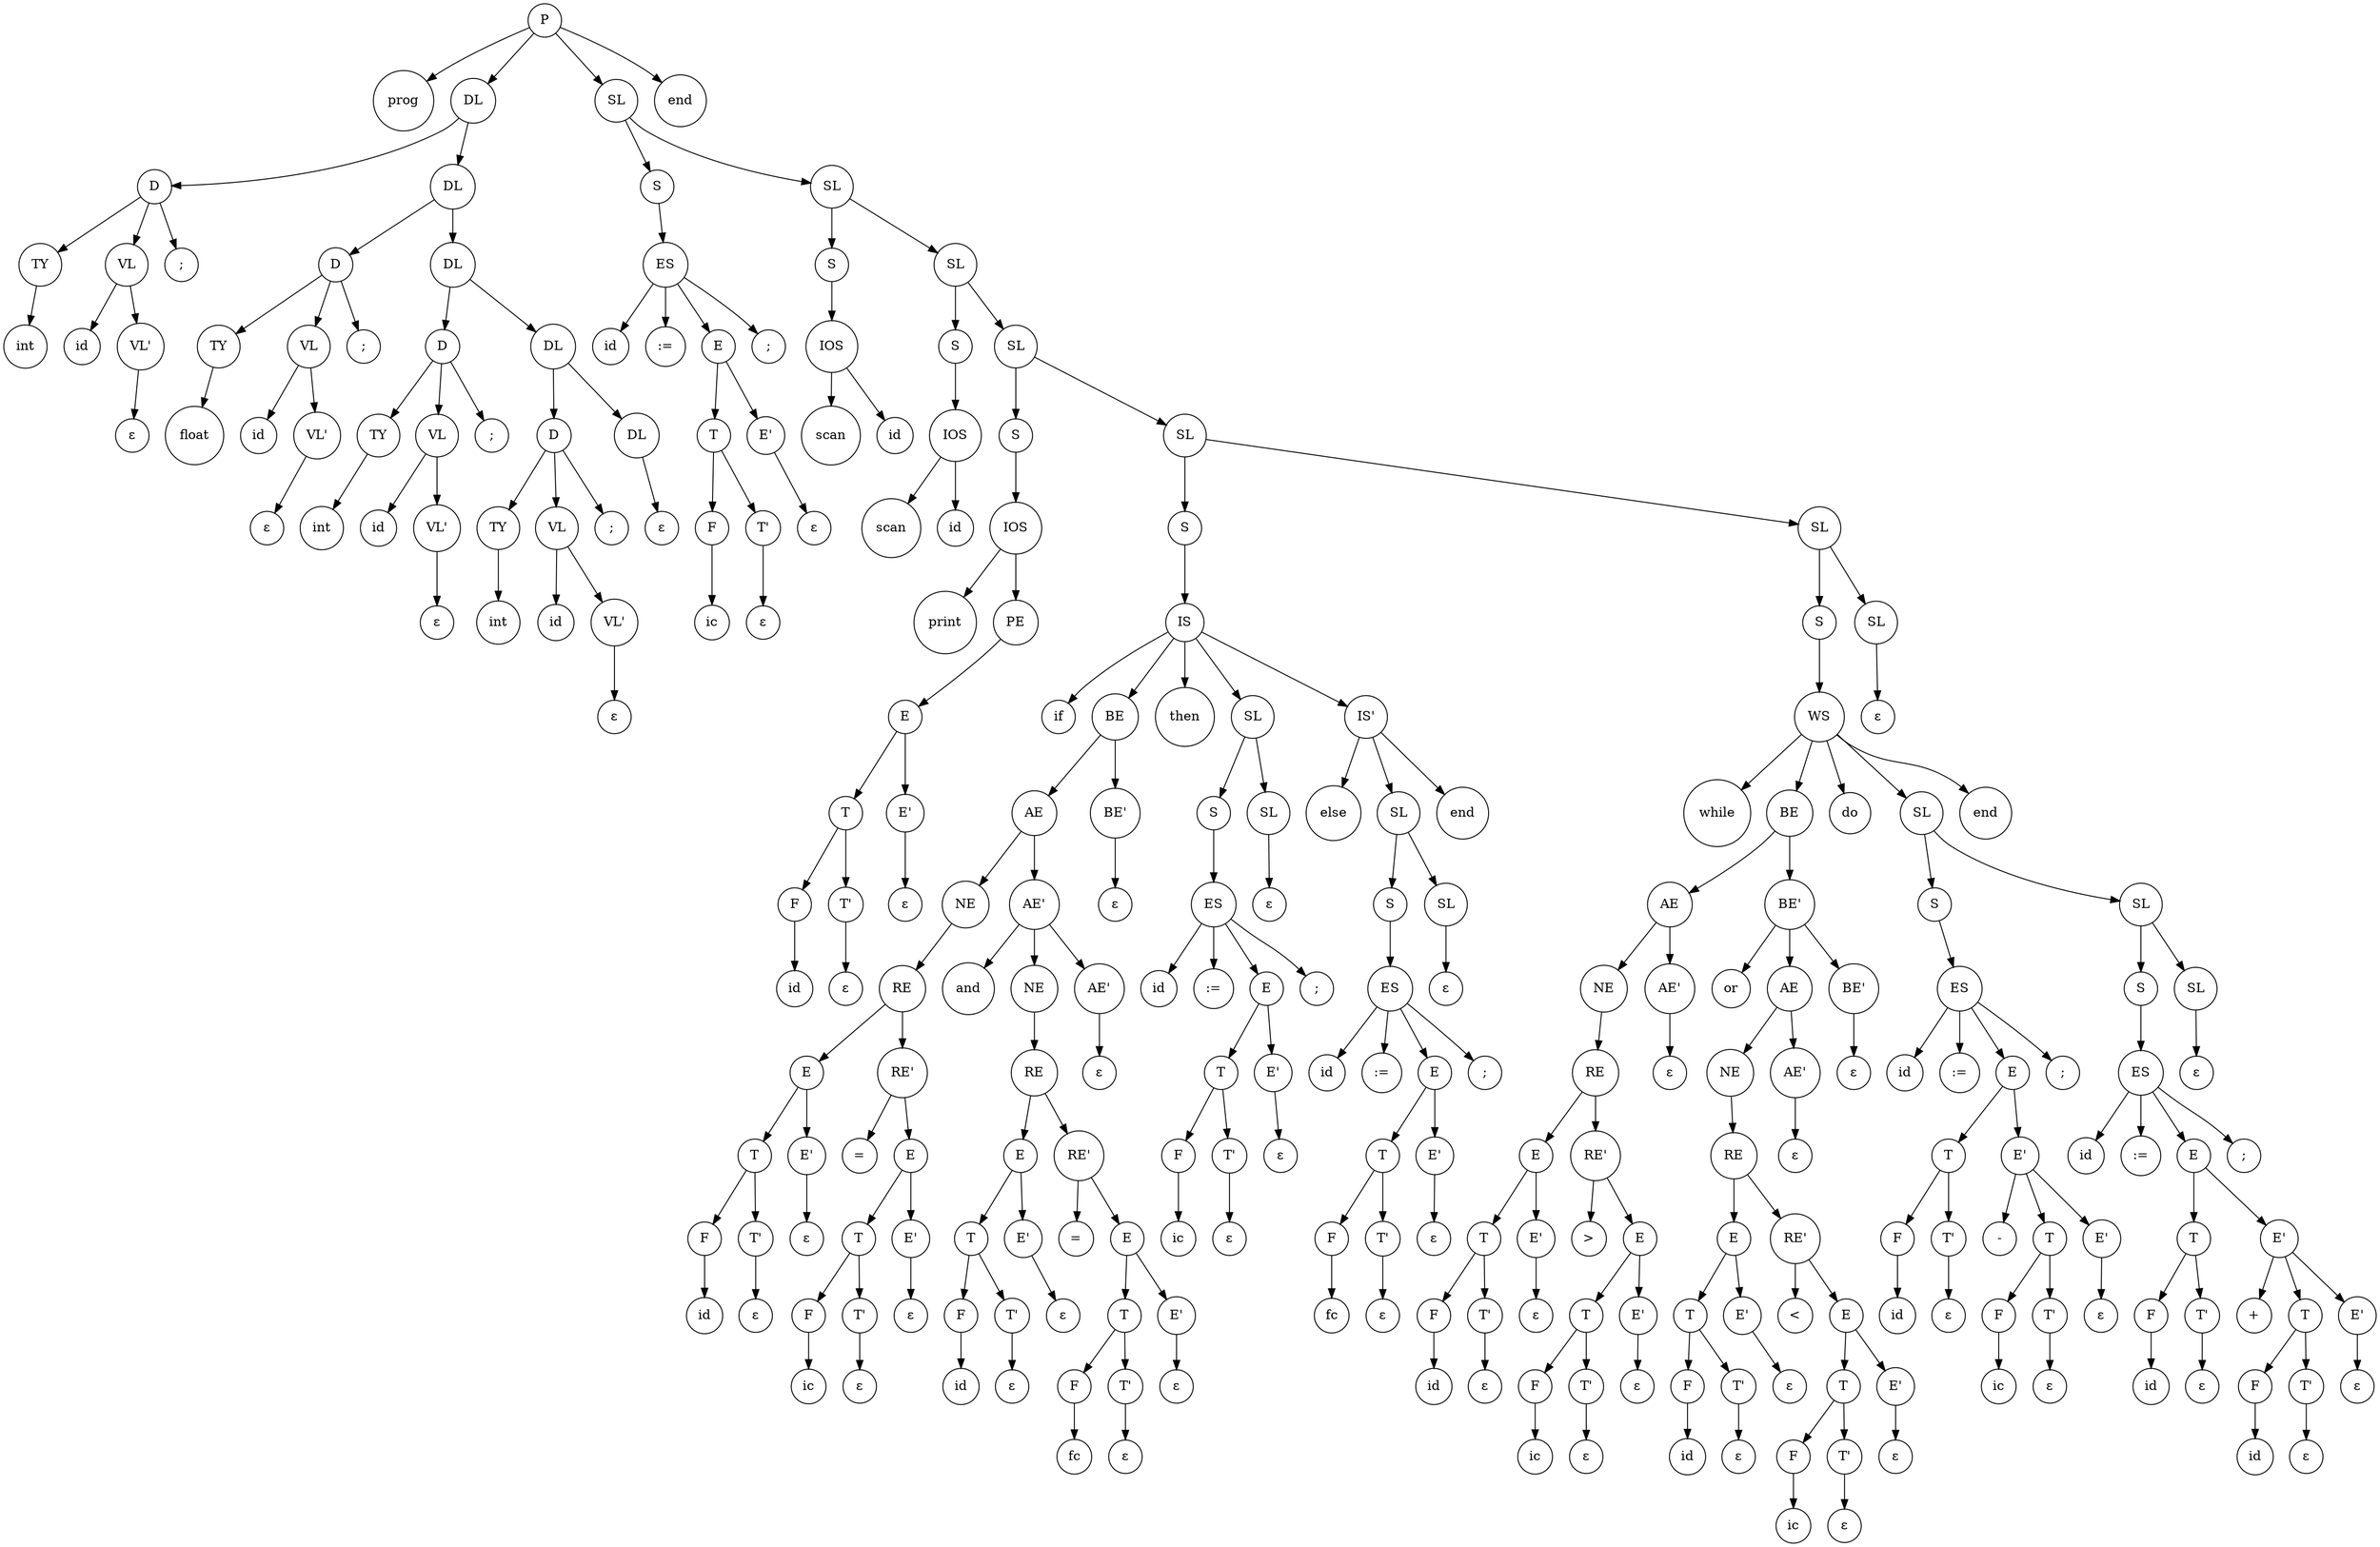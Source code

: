 digraph G {
node [shape="circle"]
	1 [label="P"]
	3 [label="prog"]
	1 -> 3
	4 [label="DL"]
	1 -> 4
	5 [label="SL"]
	1 -> 5
	6 [label="end"]
	1 -> 6
	7 [label="D"]
	4 -> 7
	8 [label="DL"]
	4 -> 8
	44 [label="S"]
	5 -> 44
	45 [label="SL"]
	5 -> 45
	9 [label="TY"]
	7 -> 9
	10 [label="VL"]
	7 -> 10
	11 [label=";"]
	7 -> 11
	16 [label="D"]
	8 -> 16
	17 [label="DL"]
	8 -> 17
	46 [label="ES"]
	44 -> 46
	58 [label="S"]
	45 -> 58
	59 [label="SL"]
	45 -> 59
	12 [label="int"]
	9 -> 12
	13 [label="id"]
	10 -> 13
	14 [label="VL'"]
	10 -> 14
	18 [label="TY"]
	16 -> 18
	19 [label="VL"]
	16 -> 19
	20 [label=";"]
	16 -> 20
	25 [label="D"]
	17 -> 25
	26 [label="DL"]
	17 -> 26
	47 [label="id"]
	46 -> 47
	48 [label=":="]
	46 -> 48
	49 [label="E"]
	46 -> 49
	50 [label=";"]
	46 -> 50
	60 [label="IOS"]
	58 -> 60
	63 [label="S"]
	59 -> 63
	64 [label="SL"]
	59 -> 64
	15 [label="ε"]
	14 -> 15
	21 [label="float"]
	18 -> 21
	22 [label="id"]
	19 -> 22
	23 [label="VL'"]
	19 -> 23
	27 [label="TY"]
	25 -> 27
	28 [label="VL"]
	25 -> 28
	29 [label=";"]
	25 -> 29
	34 [label="D"]
	26 -> 34
	35 [label="DL"]
	26 -> 35
	51 [label="T"]
	49 -> 51
	52 [label="E'"]
	49 -> 52
	61 [label="scan"]
	60 -> 61
	62 [label="id"]
	60 -> 62
	65 [label="IOS"]
	63 -> 65
	68 [label="S"]
	64 -> 68
	69 [label="SL"]
	64 -> 69
	24 [label="ε"]
	23 -> 24
	30 [label="int"]
	27 -> 30
	31 [label="id"]
	28 -> 31
	32 [label="VL'"]
	28 -> 32
	36 [label="TY"]
	34 -> 36
	37 [label="VL"]
	34 -> 37
	38 [label=";"]
	34 -> 38
	43 [label="ε"]
	35 -> 43
	53 [label="F"]
	51 -> 53
	54 [label="T'"]
	51 -> 54
	57 [label="ε"]
	52 -> 57
	66 [label="scan"]
	65 -> 66
	67 [label="id"]
	65 -> 67
	70 [label="IOS"]
	68 -> 70
	81 [label="S"]
	69 -> 81
	82 [label="SL"]
	69 -> 82
	33 [label="ε"]
	32 -> 33
	39 [label="int"]
	36 -> 39
	40 [label="id"]
	37 -> 40
	41 [label="VL'"]
	37 -> 41
	55 [label="ic"]
	53 -> 55
	56 [label="ε"]
	54 -> 56
	71 [label="print"]
	70 -> 71
	72 [label="PE"]
	70 -> 72
	83 [label="IS"]
	81 -> 83
	169 [label="S"]
	82 -> 169
	170 [label="SL"]
	82 -> 170
	42 [label="ε"]
	41 -> 42
	73 [label="E"]
	72 -> 73
	84 [label="if"]
	83 -> 84
	85 [label="BE"]
	83 -> 85
	86 [label="then"]
	83 -> 86
	87 [label="SL"]
	83 -> 87
	88 [label="IS'"]
	83 -> 88
	171 [label="WS"]
	169 -> 171
	270 [label="ε"]
	170 -> 270
	74 [label="T"]
	73 -> 74
	75 [label="E'"]
	73 -> 75
	89 [label="AE"]
	85 -> 89
	90 [label="BE'"]
	85 -> 90
	136 [label="S"]
	87 -> 136
	137 [label="SL"]
	87 -> 137
	151 [label="else"]
	88 -> 151
	152 [label="SL"]
	88 -> 152
	153 [label="end"]
	88 -> 153
	172 [label="while"]
	171 -> 172
	173 [label="BE"]
	171 -> 173
	174 [label="do"]
	171 -> 174
	175 [label="SL"]
	171 -> 175
	176 [label="end"]
	171 -> 176
	76 [label="F"]
	74 -> 76
	77 [label="T'"]
	74 -> 77
	80 [label="ε"]
	75 -> 80
	91 [label="NE"]
	89 -> 91
	92 [label="AE'"]
	89 -> 92
	135 [label="ε"]
	90 -> 135
	138 [label="ES"]
	136 -> 138
	150 [label="ε"]
	137 -> 150
	154 [label="S"]
	152 -> 154
	155 [label="SL"]
	152 -> 155
	177 [label="AE"]
	173 -> 177
	178 [label="BE'"]
	173 -> 178
	227 [label="S"]
	175 -> 227
	228 [label="SL"]
	175 -> 228
	78 [label="id"]
	76 -> 78
	79 [label="ε"]
	77 -> 79
	93 [label="RE"]
	91 -> 93
	112 [label="and"]
	92 -> 112
	113 [label="NE"]
	92 -> 113
	114 [label="AE'"]
	92 -> 114
	139 [label="id"]
	138 -> 139
	140 [label=":="]
	138 -> 140
	141 [label="E"]
	138 -> 141
	142 [label=";"]
	138 -> 142
	156 [label="ES"]
	154 -> 156
	168 [label="ε"]
	155 -> 168
	179 [label="NE"]
	177 -> 179
	180 [label="AE'"]
	177 -> 180
	201 [label="or"]
	178 -> 201
	202 [label="AE"]
	178 -> 202
	203 [label="BE'"]
	178 -> 203
	229 [label="ES"]
	227 -> 229
	248 [label="S"]
	228 -> 248
	249 [label="SL"]
	228 -> 249
	94 [label="E"]
	93 -> 94
	95 [label="RE'"]
	93 -> 95
	115 [label="RE"]
	113 -> 115
	134 [label="ε"]
	114 -> 134
	143 [label="T"]
	141 -> 143
	144 [label="E'"]
	141 -> 144
	157 [label="id"]
	156 -> 157
	158 [label=":="]
	156 -> 158
	159 [label="E"]
	156 -> 159
	160 [label=";"]
	156 -> 160
	181 [label="RE"]
	179 -> 181
	200 [label="ε"]
	180 -> 200
	204 [label="NE"]
	202 -> 204
	205 [label="AE'"]
	202 -> 205
	226 [label="ε"]
	203 -> 226
	230 [label="id"]
	229 -> 230
	231 [label=":="]
	229 -> 231
	232 [label="E"]
	229 -> 232
	233 [label=";"]
	229 -> 233
	250 [label="ES"]
	248 -> 250
	269 [label="ε"]
	249 -> 269
	96 [label="T"]
	94 -> 96
	97 [label="E'"]
	94 -> 97
	103 [label="="]
	95 -> 103
	104 [label="E"]
	95 -> 104
	116 [label="E"]
	115 -> 116
	117 [label="RE'"]
	115 -> 117
	145 [label="F"]
	143 -> 145
	146 [label="T'"]
	143 -> 146
	149 [label="ε"]
	144 -> 149
	161 [label="T"]
	159 -> 161
	162 [label="E'"]
	159 -> 162
	182 [label="E"]
	181 -> 182
	183 [label="RE'"]
	181 -> 183
	206 [label="RE"]
	204 -> 206
	225 [label="ε"]
	205 -> 225
	234 [label="T"]
	232 -> 234
	235 [label="E'"]
	232 -> 235
	251 [label="id"]
	250 -> 251
	252 [label=":="]
	250 -> 252
	253 [label="E"]
	250 -> 253
	254 [label=";"]
	250 -> 254
	98 [label="F"]
	96 -> 98
	99 [label="T'"]
	96 -> 99
	102 [label="ε"]
	97 -> 102
	105 [label="T"]
	104 -> 105
	106 [label="E'"]
	104 -> 106
	118 [label="T"]
	116 -> 118
	119 [label="E'"]
	116 -> 119
	125 [label="="]
	117 -> 125
	126 [label="E"]
	117 -> 126
	147 [label="ic"]
	145 -> 147
	148 [label="ε"]
	146 -> 148
	163 [label="F"]
	161 -> 163
	164 [label="T'"]
	161 -> 164
	167 [label="ε"]
	162 -> 167
	184 [label="T"]
	182 -> 184
	185 [label="E'"]
	182 -> 185
	191 [label=">"]
	183 -> 191
	192 [label="E"]
	183 -> 192
	207 [label="E"]
	206 -> 207
	208 [label="RE'"]
	206 -> 208
	236 [label="F"]
	234 -> 236
	237 [label="T'"]
	234 -> 237
	240 [label="-"]
	235 -> 240
	241 [label="T"]
	235 -> 241
	242 [label="E'"]
	235 -> 242
	255 [label="T"]
	253 -> 255
	256 [label="E'"]
	253 -> 256
	100 [label="id"]
	98 -> 100
	101 [label="ε"]
	99 -> 101
	107 [label="F"]
	105 -> 107
	108 [label="T'"]
	105 -> 108
	111 [label="ε"]
	106 -> 111
	120 [label="F"]
	118 -> 120
	121 [label="T'"]
	118 -> 121
	124 [label="ε"]
	119 -> 124
	127 [label="T"]
	126 -> 127
	128 [label="E'"]
	126 -> 128
	165 [label="fc"]
	163 -> 165
	166 [label="ε"]
	164 -> 166
	186 [label="F"]
	184 -> 186
	187 [label="T'"]
	184 -> 187
	190 [label="ε"]
	185 -> 190
	193 [label="T"]
	192 -> 193
	194 [label="E'"]
	192 -> 194
	209 [label="T"]
	207 -> 209
	210 [label="E'"]
	207 -> 210
	216 [label="<"]
	208 -> 216
	217 [label="E"]
	208 -> 217
	238 [label="id"]
	236 -> 238
	239 [label="ε"]
	237 -> 239
	243 [label="F"]
	241 -> 243
	244 [label="T'"]
	241 -> 244
	247 [label="ε"]
	242 -> 247
	257 [label="F"]
	255 -> 257
	258 [label="T'"]
	255 -> 258
	261 [label="+"]
	256 -> 261
	262 [label="T"]
	256 -> 262
	263 [label="E'"]
	256 -> 263
	109 [label="ic"]
	107 -> 109
	110 [label="ε"]
	108 -> 110
	122 [label="id"]
	120 -> 122
	123 [label="ε"]
	121 -> 123
	129 [label="F"]
	127 -> 129
	130 [label="T'"]
	127 -> 130
	133 [label="ε"]
	128 -> 133
	188 [label="id"]
	186 -> 188
	189 [label="ε"]
	187 -> 189
	195 [label="F"]
	193 -> 195
	196 [label="T'"]
	193 -> 196
	199 [label="ε"]
	194 -> 199
	211 [label="F"]
	209 -> 211
	212 [label="T'"]
	209 -> 212
	215 [label="ε"]
	210 -> 215
	218 [label="T"]
	217 -> 218
	219 [label="E'"]
	217 -> 219
	245 [label="ic"]
	243 -> 245
	246 [label="ε"]
	244 -> 246
	259 [label="id"]
	257 -> 259
	260 [label="ε"]
	258 -> 260
	264 [label="F"]
	262 -> 264
	265 [label="T'"]
	262 -> 265
	268 [label="ε"]
	263 -> 268
	131 [label="fc"]
	129 -> 131
	132 [label="ε"]
	130 -> 132
	197 [label="ic"]
	195 -> 197
	198 [label="ε"]
	196 -> 198
	213 [label="id"]
	211 -> 213
	214 [label="ε"]
	212 -> 214
	220 [label="F"]
	218 -> 220
	221 [label="T'"]
	218 -> 221
	224 [label="ε"]
	219 -> 224
	266 [label="id"]
	264 -> 266
	267 [label="ε"]
	265 -> 267
	222 [label="ic"]
	220 -> 222
	223 [label="ε"]
	221 -> 223
}
